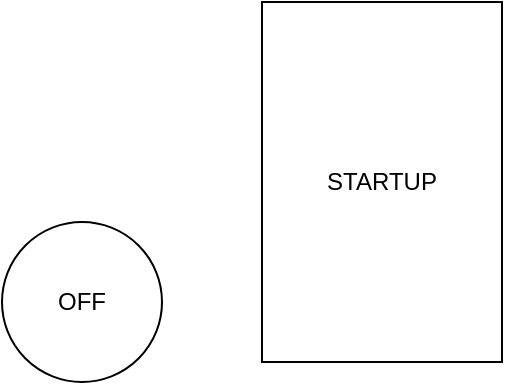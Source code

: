 <mxfile version="13.10.0" type="embed">
    <diagram id="Rd-2QmsjclCvE-ahxXA5" name="Page-1">
        <mxGraphModel dx="1445" dy="1150" grid="1" gridSize="10" guides="1" tooltips="1" connect="1" arrows="1" fold="1" page="1" pageScale="1" pageWidth="850" pageHeight="1100" math="0" shadow="0">
            <root>
                <mxCell id="0"/>
                <mxCell id="1" parent="0"/>
                <mxCell id="2" value="OFF" style="ellipse;whiteSpace=wrap;html=1;aspect=fixed;" vertex="1" parent="1">
                    <mxGeometry x="90" y="290" width="80" height="80" as="geometry"/>
                </mxCell>
                <mxCell id="3" value="STARTUP" style="rounded=0;whiteSpace=wrap;html=1;" vertex="1" parent="1">
                    <mxGeometry x="220" y="180" width="120" height="180" as="geometry"/>
                </mxCell>
            </root>
        </mxGraphModel>
    </diagram>
</mxfile>